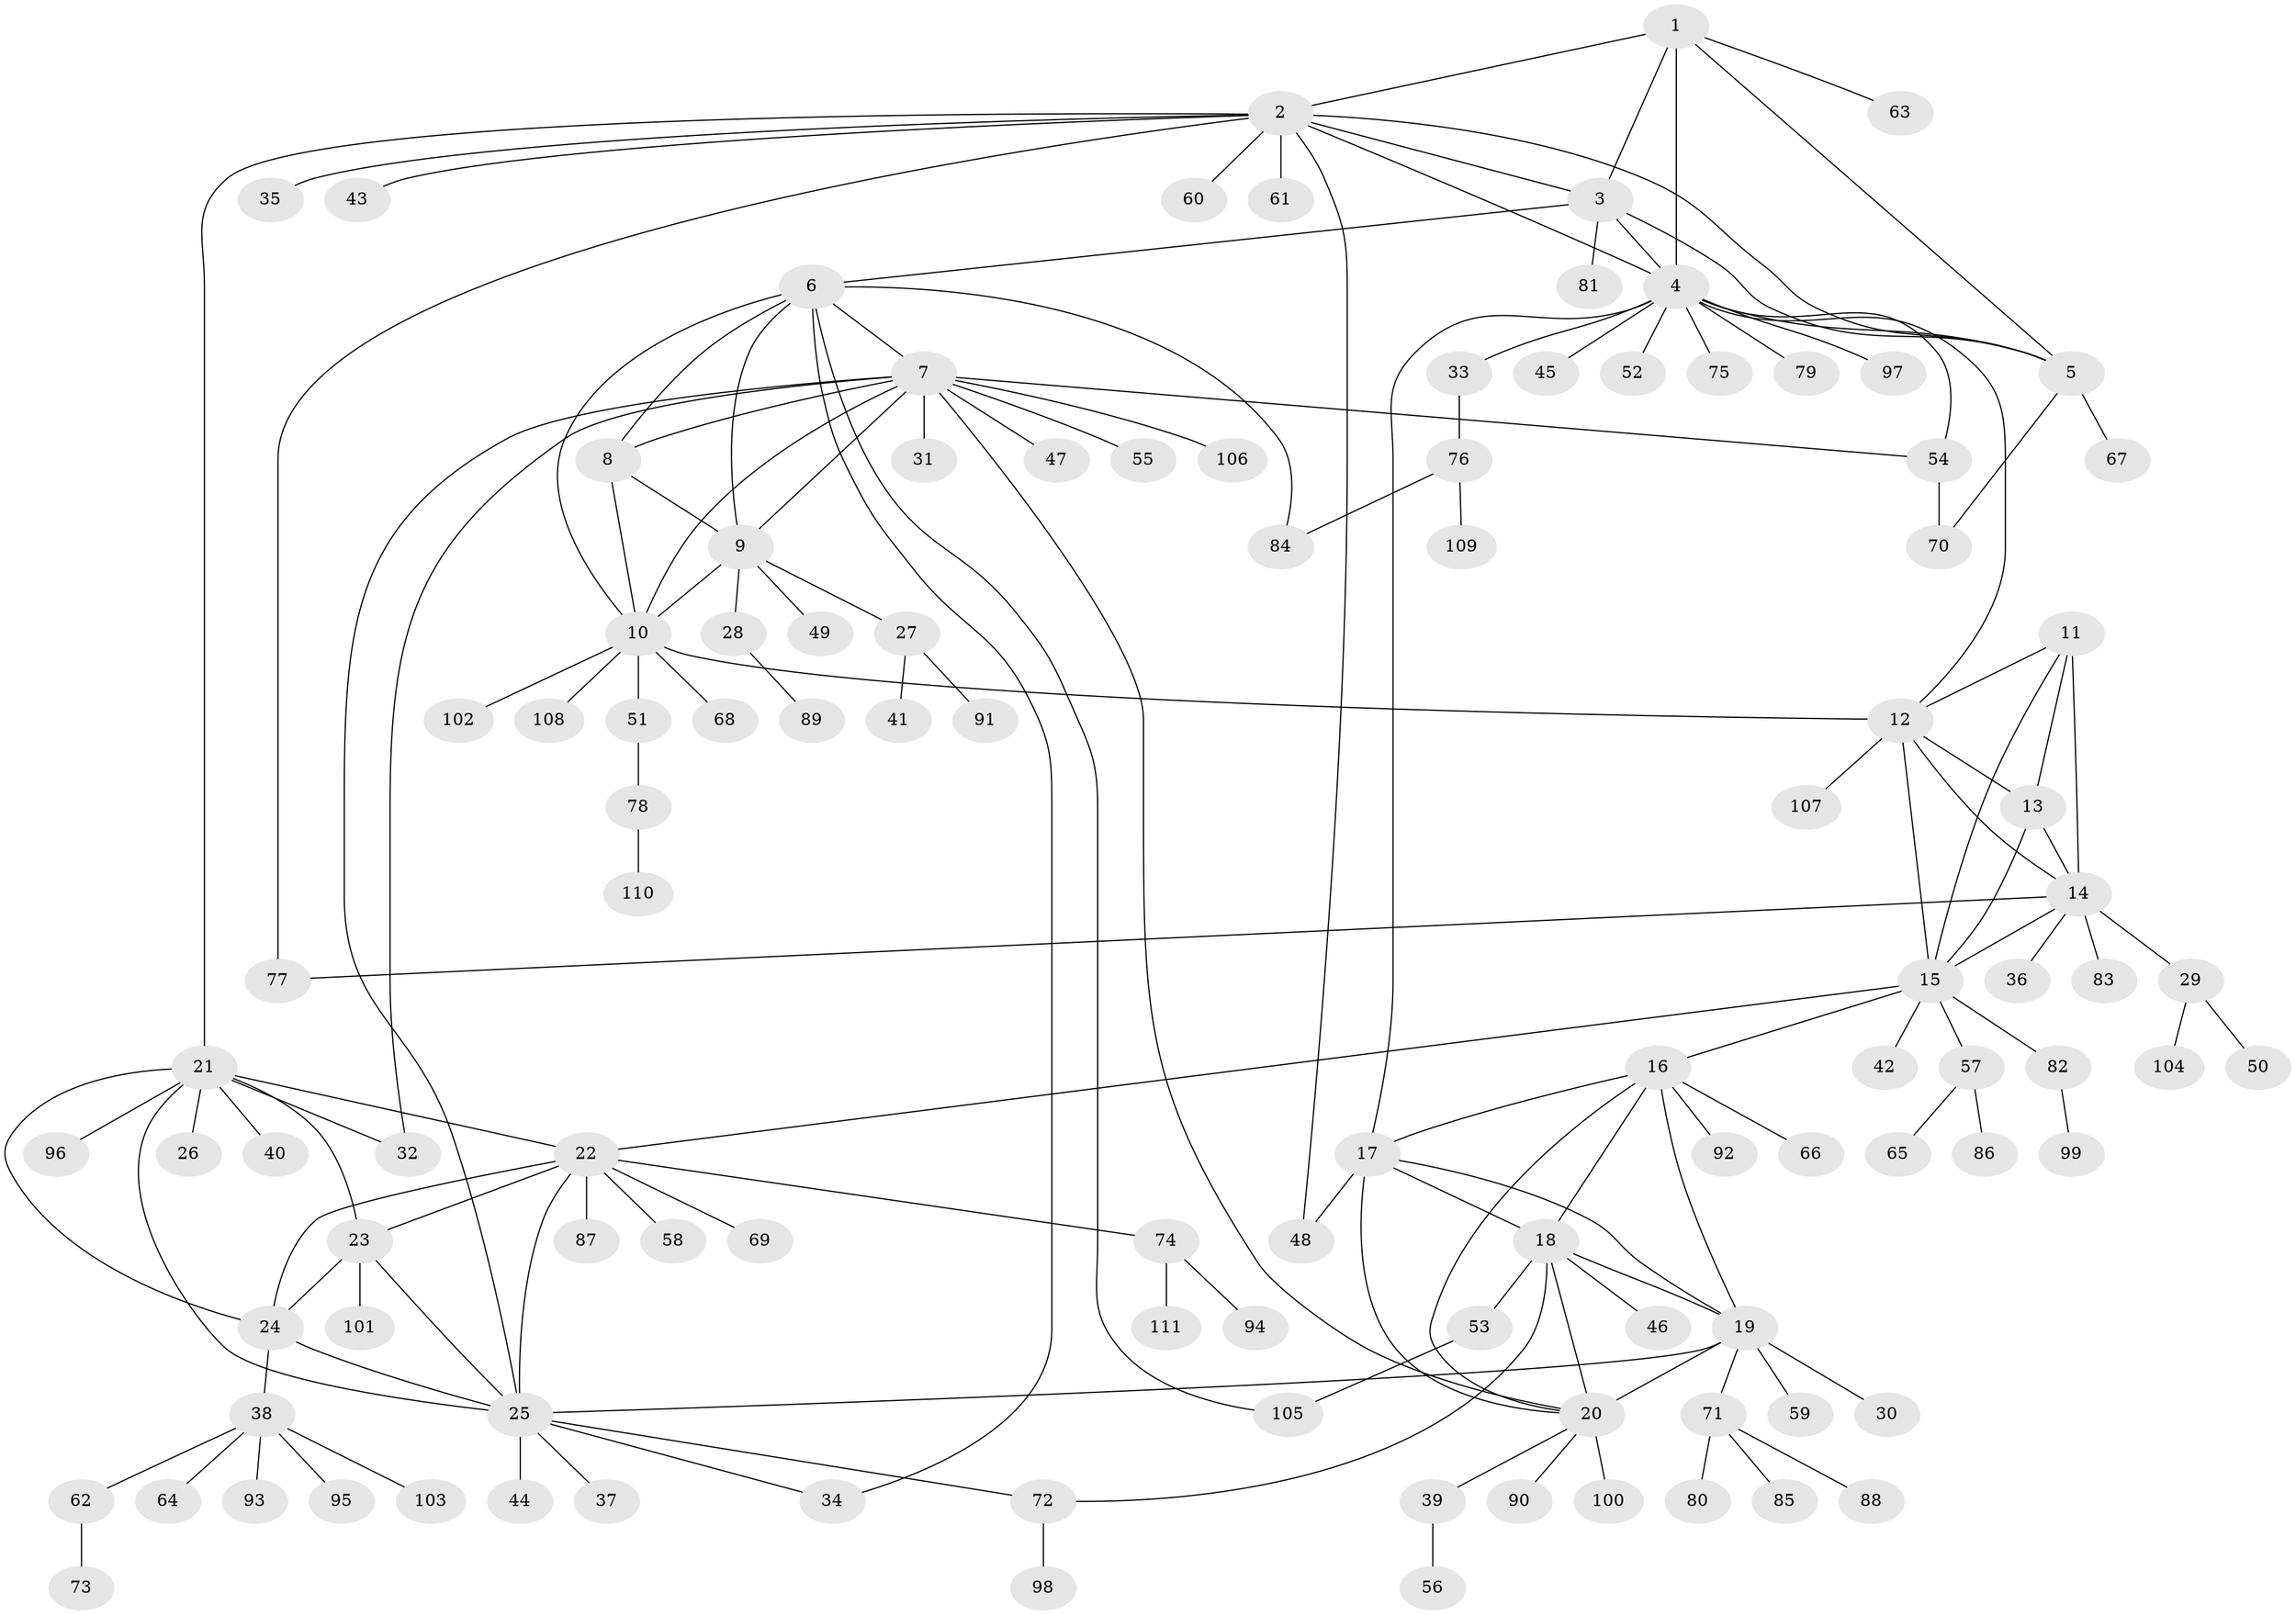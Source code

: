// Generated by graph-tools (version 1.1) at 2025/16/03/09/25 04:16:00]
// undirected, 111 vertices, 155 edges
graph export_dot {
graph [start="1"]
  node [color=gray90,style=filled];
  1;
  2;
  3;
  4;
  5;
  6;
  7;
  8;
  9;
  10;
  11;
  12;
  13;
  14;
  15;
  16;
  17;
  18;
  19;
  20;
  21;
  22;
  23;
  24;
  25;
  26;
  27;
  28;
  29;
  30;
  31;
  32;
  33;
  34;
  35;
  36;
  37;
  38;
  39;
  40;
  41;
  42;
  43;
  44;
  45;
  46;
  47;
  48;
  49;
  50;
  51;
  52;
  53;
  54;
  55;
  56;
  57;
  58;
  59;
  60;
  61;
  62;
  63;
  64;
  65;
  66;
  67;
  68;
  69;
  70;
  71;
  72;
  73;
  74;
  75;
  76;
  77;
  78;
  79;
  80;
  81;
  82;
  83;
  84;
  85;
  86;
  87;
  88;
  89;
  90;
  91;
  92;
  93;
  94;
  95;
  96;
  97;
  98;
  99;
  100;
  101;
  102;
  103;
  104;
  105;
  106;
  107;
  108;
  109;
  110;
  111;
  1 -- 2;
  1 -- 3;
  1 -- 4;
  1 -- 5;
  1 -- 63;
  2 -- 3;
  2 -- 4;
  2 -- 5;
  2 -- 21;
  2 -- 35;
  2 -- 43;
  2 -- 48;
  2 -- 60;
  2 -- 61;
  2 -- 77;
  3 -- 4;
  3 -- 5;
  3 -- 6;
  3 -- 81;
  4 -- 5;
  4 -- 12;
  4 -- 17;
  4 -- 33;
  4 -- 45;
  4 -- 52;
  4 -- 54;
  4 -- 75;
  4 -- 79;
  4 -- 97;
  5 -- 67;
  5 -- 70;
  6 -- 7;
  6 -- 8;
  6 -- 9;
  6 -- 10;
  6 -- 34;
  6 -- 84;
  6 -- 105;
  7 -- 8;
  7 -- 9;
  7 -- 10;
  7 -- 20;
  7 -- 25;
  7 -- 31;
  7 -- 32;
  7 -- 47;
  7 -- 54;
  7 -- 55;
  7 -- 106;
  8 -- 9;
  8 -- 10;
  9 -- 10;
  9 -- 27;
  9 -- 28;
  9 -- 49;
  10 -- 12;
  10 -- 51;
  10 -- 68;
  10 -- 102;
  10 -- 108;
  11 -- 12;
  11 -- 13;
  11 -- 14;
  11 -- 15;
  12 -- 13;
  12 -- 14;
  12 -- 15;
  12 -- 107;
  13 -- 14;
  13 -- 15;
  14 -- 15;
  14 -- 29;
  14 -- 36;
  14 -- 77;
  14 -- 83;
  15 -- 16;
  15 -- 22;
  15 -- 42;
  15 -- 57;
  15 -- 82;
  16 -- 17;
  16 -- 18;
  16 -- 19;
  16 -- 20;
  16 -- 66;
  16 -- 92;
  17 -- 18;
  17 -- 19;
  17 -- 20;
  17 -- 48;
  18 -- 19;
  18 -- 20;
  18 -- 46;
  18 -- 53;
  18 -- 72;
  19 -- 20;
  19 -- 25;
  19 -- 30;
  19 -- 59;
  19 -- 71;
  20 -- 39;
  20 -- 90;
  20 -- 100;
  21 -- 22;
  21 -- 23;
  21 -- 24;
  21 -- 25;
  21 -- 26;
  21 -- 32;
  21 -- 40;
  21 -- 96;
  22 -- 23;
  22 -- 24;
  22 -- 25;
  22 -- 58;
  22 -- 69;
  22 -- 74;
  22 -- 87;
  23 -- 24;
  23 -- 25;
  23 -- 101;
  24 -- 25;
  24 -- 38;
  25 -- 34;
  25 -- 37;
  25 -- 44;
  25 -- 72;
  27 -- 41;
  27 -- 91;
  28 -- 89;
  29 -- 50;
  29 -- 104;
  33 -- 76;
  38 -- 62;
  38 -- 64;
  38 -- 93;
  38 -- 95;
  38 -- 103;
  39 -- 56;
  51 -- 78;
  53 -- 105;
  54 -- 70;
  57 -- 65;
  57 -- 86;
  62 -- 73;
  71 -- 80;
  71 -- 85;
  71 -- 88;
  72 -- 98;
  74 -- 94;
  74 -- 111;
  76 -- 84;
  76 -- 109;
  78 -- 110;
  82 -- 99;
}
